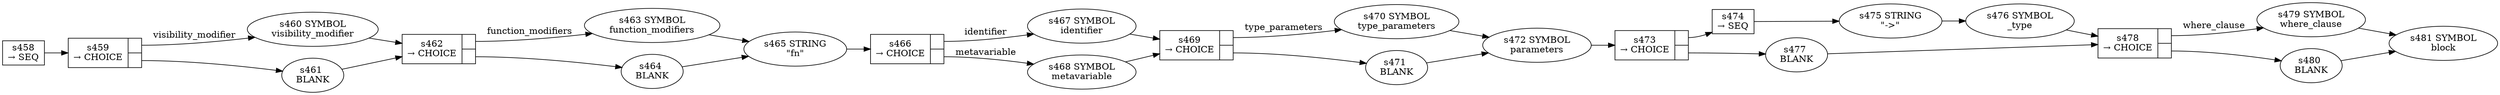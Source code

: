 
  digraph function_item {
  
    rankdir=LR;
  
    s458 [label="s458\n&rarr; SEQ", shape=record, fixedsize=false, peripheries=1];
  s459 [label="{s459\n&rarr; CHOICE|{<p0>|<p1>}}", shape=record, fixedsize=false, peripheries=1];
  s460 [label="s460 SYMBOL\nvisibility_modifier" href="rust-grammar.json.visibility_modifier.dot.svg"];
  s459:p0 -> s460 [label="visibility_modifier"];
  s461 [label="s461 \nBLANK"];
  s459:p1 -> s461 [label=""];
  s458 -> s459 [];
  s462 [label="{s462\n&rarr; CHOICE|{<p0>|<p1>}}", shape=record, fixedsize=false, peripheries=1];
  s463 [label="s463 SYMBOL\nfunction_modifiers" href="rust-grammar.json.function_modifiers.dot.svg"];
  s462:p0 -> s463 [label="function_modifiers"];
  s464 [label="s464 \nBLANK"];
  s462:p1 -> s464 [label=""];
  s460 -> s462 [];
  s461 -> s462 [];
  s465 [label="s465 STRING\n\"fn\""];
  s463 -> s465 [];
  s464 -> s465 [];
  s466 [label="{s466\n&rarr; CHOICE|{<p0>|<p1>}}", shape=record, fixedsize=false, peripheries=1];
  s467 [label="s467 SYMBOL\nidentifier" href="rust-grammar.json.identifier.dot.svg"];
  s466:p0 -> s467 [label="identifier"];
  s468 [label="s468 SYMBOL\nmetavariable" href="rust-grammar.json.metavariable.dot.svg"];
  s466:p1 -> s468 [label="metavariable"];
  s465 -> s466 [];
  s469 [label="{s469\n&rarr; CHOICE|{<p0>|<p1>}}", shape=record, fixedsize=false, peripheries=1];
  s470 [label="s470 SYMBOL\ntype_parameters" href="rust-grammar.json.type_parameters.dot.svg"];
  s469:p0 -> s470 [label="type_parameters"];
  s471 [label="s471 \nBLANK"];
  s469:p1 -> s471 [label=""];
  s467 -> s469 [];
  s468 -> s469 [];
  s472 [label="s472 SYMBOL\nparameters" href="rust-grammar.json.parameters.dot.svg"];
  s470 -> s472 [];
  s471 -> s472 [];
  s473 [label="{s473\n&rarr; CHOICE|{<p0>|<p1>}}", shape=record, fixedsize=false, peripheries=1];
  s474 [label="s474\n&rarr; SEQ", shape=record, fixedsize=false, peripheries=1];
  s475 [label="s475 STRING\n\"->\""];
  s474 -> s475 [];
  s476 [label="s476 SYMBOL\n_type" href="rust-grammar.json._type.dot.svg"];
  s475 -> s476 [];
  s473:p0 -> s474 [label=""];
  s477 [label="s477 \nBLANK"];
  s473:p1 -> s477 [label=""];
  s472 -> s473 [];
  s478 [label="{s478\n&rarr; CHOICE|{<p0>|<p1>}}", shape=record, fixedsize=false, peripheries=1];
  s479 [label="s479 SYMBOL\nwhere_clause" href="rust-grammar.json.where_clause.dot.svg"];
  s478:p0 -> s479 [label="where_clause"];
  s480 [label="s480 \nBLANK"];
  s478:p1 -> s480 [label=""];
  s476 -> s478 [];
  s477 -> s478 [];
  s481 [label="s481 SYMBOL\nblock" href="rust-grammar.json.block.dot.svg"];
  s479 -> s481 [];
  s480 -> s481 [];
  
  }
  